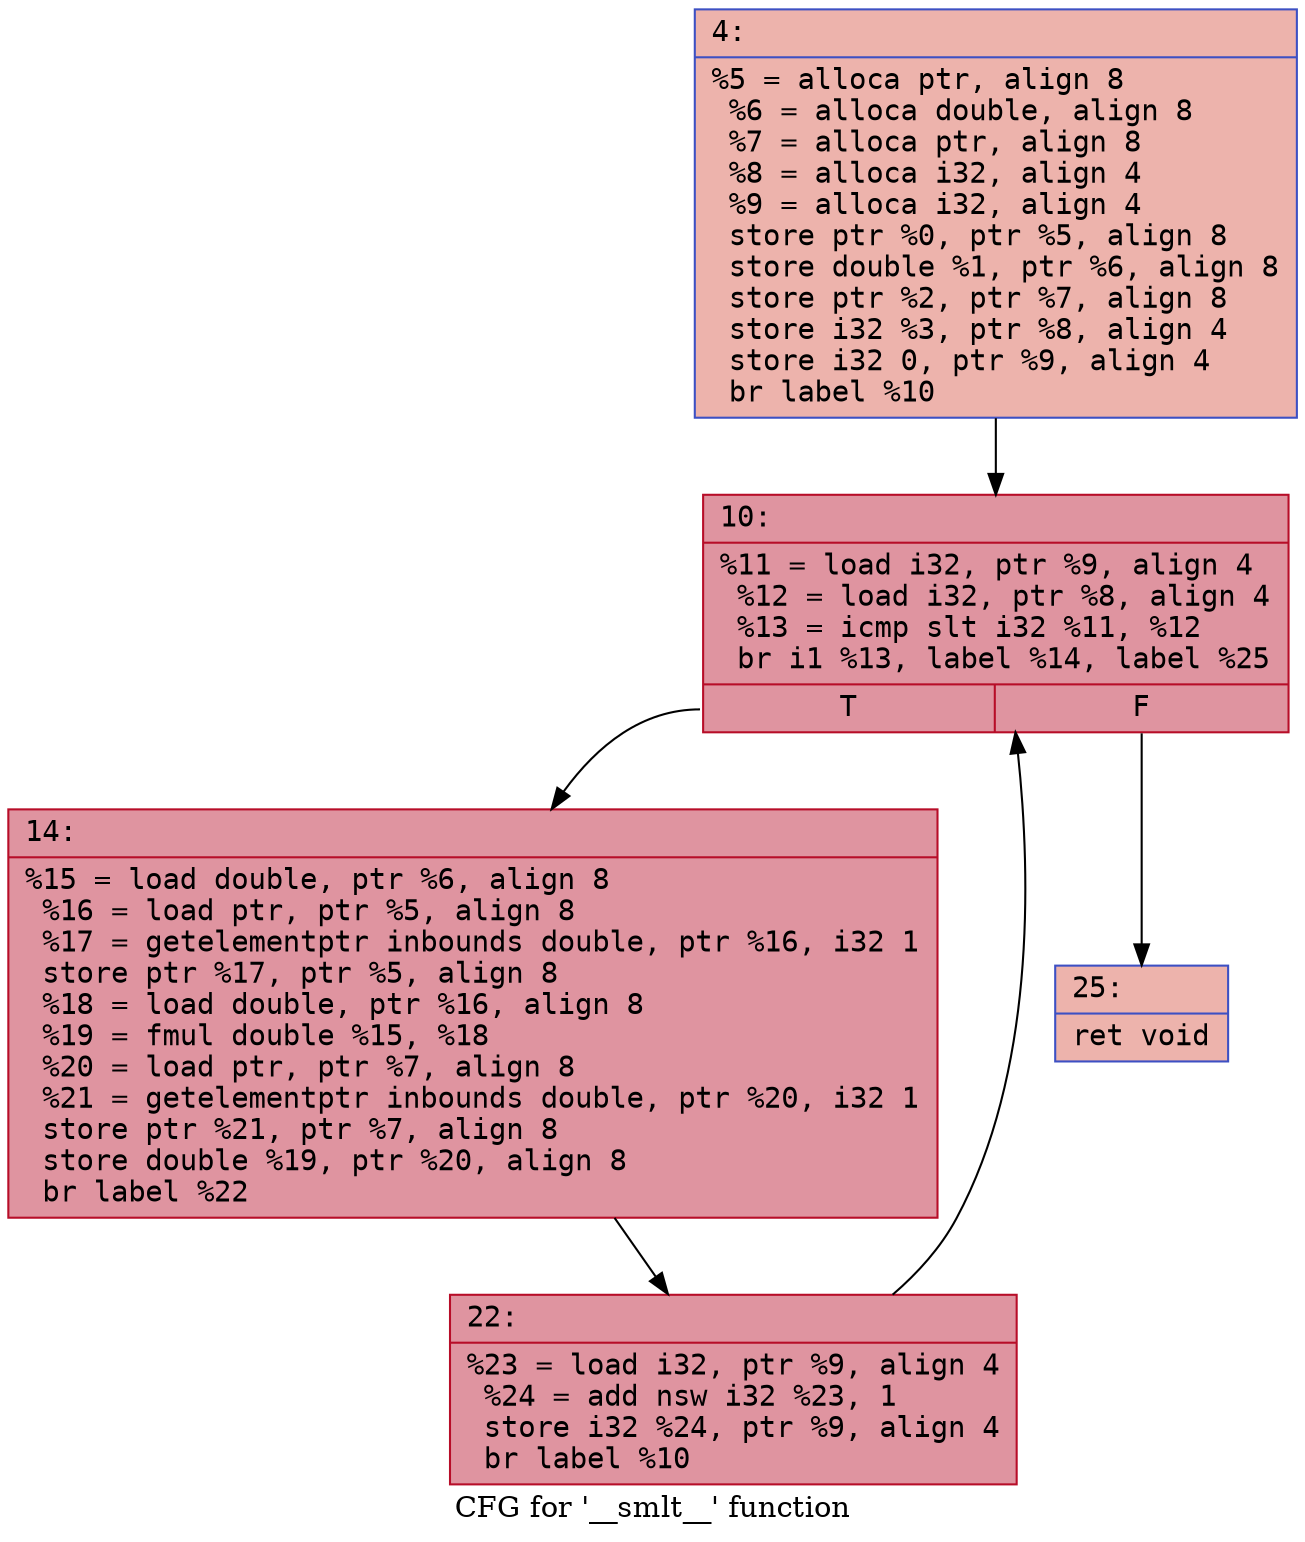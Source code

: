 digraph "CFG for '__smlt__' function" {
	label="CFG for '__smlt__' function";

	Node0x600000469ef0 [shape=record,color="#3d50c3ff", style=filled, fillcolor="#d6524470" fontname="Courier",label="{4:\l|  %5 = alloca ptr, align 8\l  %6 = alloca double, align 8\l  %7 = alloca ptr, align 8\l  %8 = alloca i32, align 4\l  %9 = alloca i32, align 4\l  store ptr %0, ptr %5, align 8\l  store double %1, ptr %6, align 8\l  store ptr %2, ptr %7, align 8\l  store i32 %3, ptr %8, align 4\l  store i32 0, ptr %9, align 4\l  br label %10\l}"];
	Node0x600000469ef0 -> Node0x60000046a530[tooltip="4 -> 10\nProbability 100.00%" ];
	Node0x60000046a530 [shape=record,color="#b70d28ff", style=filled, fillcolor="#b70d2870" fontname="Courier",label="{10:\l|  %11 = load i32, ptr %9, align 4\l  %12 = load i32, ptr %8, align 4\l  %13 = icmp slt i32 %11, %12\l  br i1 %13, label %14, label %25\l|{<s0>T|<s1>F}}"];
	Node0x60000046a530:s0 -> Node0x60000046a580[tooltip="10 -> 14\nProbability 96.88%" ];
	Node0x60000046a530:s1 -> Node0x60000046a620[tooltip="10 -> 25\nProbability 3.12%" ];
	Node0x60000046a580 [shape=record,color="#b70d28ff", style=filled, fillcolor="#b70d2870" fontname="Courier",label="{14:\l|  %15 = load double, ptr %6, align 8\l  %16 = load ptr, ptr %5, align 8\l  %17 = getelementptr inbounds double, ptr %16, i32 1\l  store ptr %17, ptr %5, align 8\l  %18 = load double, ptr %16, align 8\l  %19 = fmul double %15, %18\l  %20 = load ptr, ptr %7, align 8\l  %21 = getelementptr inbounds double, ptr %20, i32 1\l  store ptr %21, ptr %7, align 8\l  store double %19, ptr %20, align 8\l  br label %22\l}"];
	Node0x60000046a580 -> Node0x60000046a5d0[tooltip="14 -> 22\nProbability 100.00%" ];
	Node0x60000046a5d0 [shape=record,color="#b70d28ff", style=filled, fillcolor="#b70d2870" fontname="Courier",label="{22:\l|  %23 = load i32, ptr %9, align 4\l  %24 = add nsw i32 %23, 1\l  store i32 %24, ptr %9, align 4\l  br label %10\l}"];
	Node0x60000046a5d0 -> Node0x60000046a530[tooltip="22 -> 10\nProbability 100.00%" ];
	Node0x60000046a620 [shape=record,color="#3d50c3ff", style=filled, fillcolor="#d6524470" fontname="Courier",label="{25:\l|  ret void\l}"];
}

